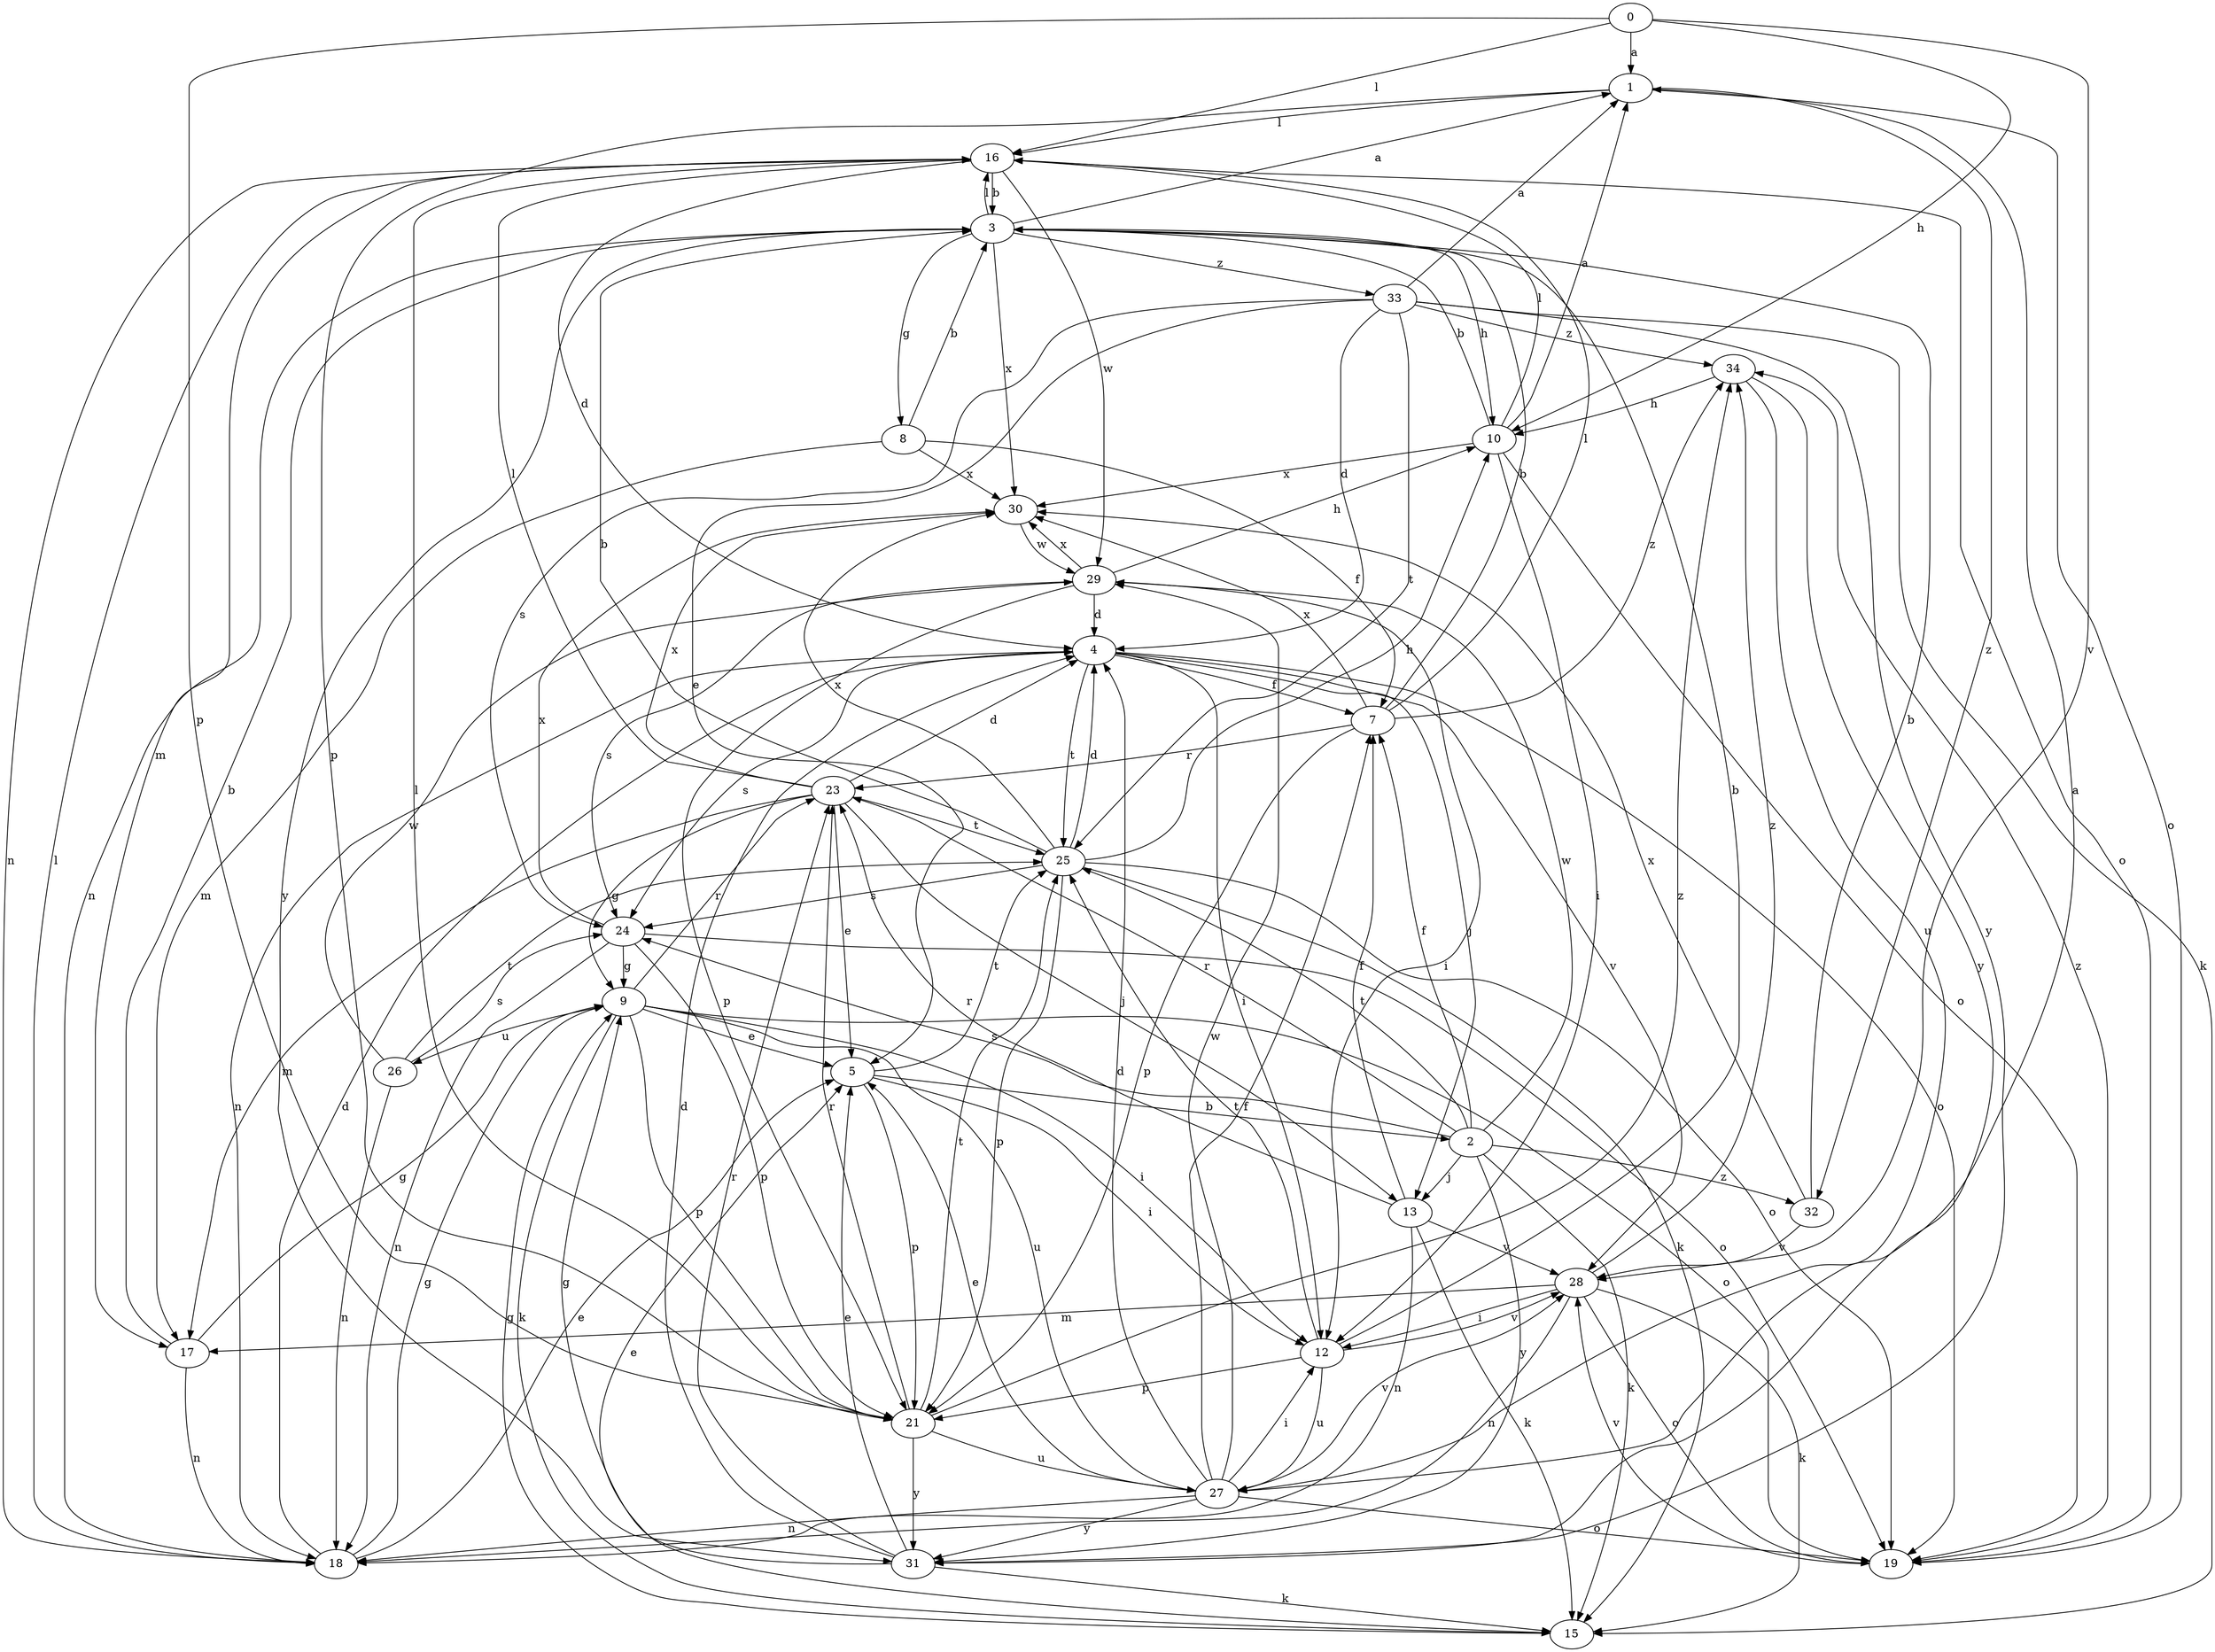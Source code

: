 strict digraph  {
0;
1;
2;
3;
4;
5;
7;
8;
9;
10;
12;
13;
15;
16;
17;
18;
19;
21;
23;
24;
25;
26;
27;
28;
29;
30;
31;
32;
33;
34;
0 -> 1  [label=a];
0 -> 10  [label=h];
0 -> 16  [label=l];
0 -> 21  [label=p];
0 -> 28  [label=v];
1 -> 16  [label=l];
1 -> 19  [label=o];
1 -> 21  [label=p];
1 -> 32  [label=z];
2 -> 7  [label=f];
2 -> 13  [label=j];
2 -> 15  [label=k];
2 -> 23  [label=r];
2 -> 24  [label=s];
2 -> 25  [label=t];
2 -> 29  [label=w];
2 -> 31  [label=y];
2 -> 32  [label=z];
3 -> 1  [label=a];
3 -> 8  [label=g];
3 -> 10  [label=h];
3 -> 16  [label=l];
3 -> 18  [label=n];
3 -> 30  [label=x];
3 -> 31  [label=y];
3 -> 33  [label=z];
4 -> 7  [label=f];
4 -> 12  [label=i];
4 -> 13  [label=j];
4 -> 18  [label=n];
4 -> 19  [label=o];
4 -> 24  [label=s];
4 -> 25  [label=t];
4 -> 28  [label=v];
5 -> 2  [label=b];
5 -> 12  [label=i];
5 -> 21  [label=p];
5 -> 25  [label=t];
7 -> 3  [label=b];
7 -> 16  [label=l];
7 -> 21  [label=p];
7 -> 23  [label=r];
7 -> 30  [label=x];
7 -> 34  [label=z];
8 -> 3  [label=b];
8 -> 7  [label=f];
8 -> 17  [label=m];
8 -> 30  [label=x];
9 -> 5  [label=e];
9 -> 12  [label=i];
9 -> 15  [label=k];
9 -> 19  [label=o];
9 -> 21  [label=p];
9 -> 23  [label=r];
9 -> 26  [label=u];
9 -> 27  [label=u];
10 -> 1  [label=a];
10 -> 3  [label=b];
10 -> 12  [label=i];
10 -> 16  [label=l];
10 -> 19  [label=o];
10 -> 30  [label=x];
12 -> 3  [label=b];
12 -> 21  [label=p];
12 -> 25  [label=t];
12 -> 27  [label=u];
12 -> 28  [label=v];
13 -> 7  [label=f];
13 -> 15  [label=k];
13 -> 18  [label=n];
13 -> 23  [label=r];
13 -> 28  [label=v];
15 -> 5  [label=e];
15 -> 9  [label=g];
16 -> 3  [label=b];
16 -> 4  [label=d];
16 -> 17  [label=m];
16 -> 18  [label=n];
16 -> 19  [label=o];
16 -> 29  [label=w];
17 -> 3  [label=b];
17 -> 9  [label=g];
17 -> 18  [label=n];
18 -> 4  [label=d];
18 -> 5  [label=e];
18 -> 9  [label=g];
18 -> 16  [label=l];
19 -> 28  [label=v];
19 -> 34  [label=z];
21 -> 16  [label=l];
21 -> 23  [label=r];
21 -> 25  [label=t];
21 -> 27  [label=u];
21 -> 31  [label=y];
21 -> 34  [label=z];
23 -> 4  [label=d];
23 -> 5  [label=e];
23 -> 9  [label=g];
23 -> 13  [label=j];
23 -> 16  [label=l];
23 -> 17  [label=m];
23 -> 25  [label=t];
23 -> 30  [label=x];
24 -> 9  [label=g];
24 -> 18  [label=n];
24 -> 19  [label=o];
24 -> 21  [label=p];
24 -> 30  [label=x];
25 -> 3  [label=b];
25 -> 4  [label=d];
25 -> 10  [label=h];
25 -> 15  [label=k];
25 -> 19  [label=o];
25 -> 21  [label=p];
25 -> 24  [label=s];
25 -> 30  [label=x];
26 -> 18  [label=n];
26 -> 24  [label=s];
26 -> 25  [label=t];
26 -> 29  [label=w];
27 -> 1  [label=a];
27 -> 4  [label=d];
27 -> 5  [label=e];
27 -> 7  [label=f];
27 -> 12  [label=i];
27 -> 18  [label=n];
27 -> 19  [label=o];
27 -> 28  [label=v];
27 -> 29  [label=w];
27 -> 31  [label=y];
28 -> 12  [label=i];
28 -> 15  [label=k];
28 -> 17  [label=m];
28 -> 18  [label=n];
28 -> 19  [label=o];
28 -> 34  [label=z];
29 -> 4  [label=d];
29 -> 10  [label=h];
29 -> 12  [label=i];
29 -> 21  [label=p];
29 -> 24  [label=s];
29 -> 30  [label=x];
30 -> 29  [label=w];
31 -> 4  [label=d];
31 -> 5  [label=e];
31 -> 9  [label=g];
31 -> 15  [label=k];
31 -> 23  [label=r];
32 -> 3  [label=b];
32 -> 28  [label=v];
32 -> 30  [label=x];
33 -> 1  [label=a];
33 -> 4  [label=d];
33 -> 5  [label=e];
33 -> 15  [label=k];
33 -> 24  [label=s];
33 -> 25  [label=t];
33 -> 31  [label=y];
33 -> 34  [label=z];
34 -> 10  [label=h];
34 -> 27  [label=u];
34 -> 31  [label=y];
}
